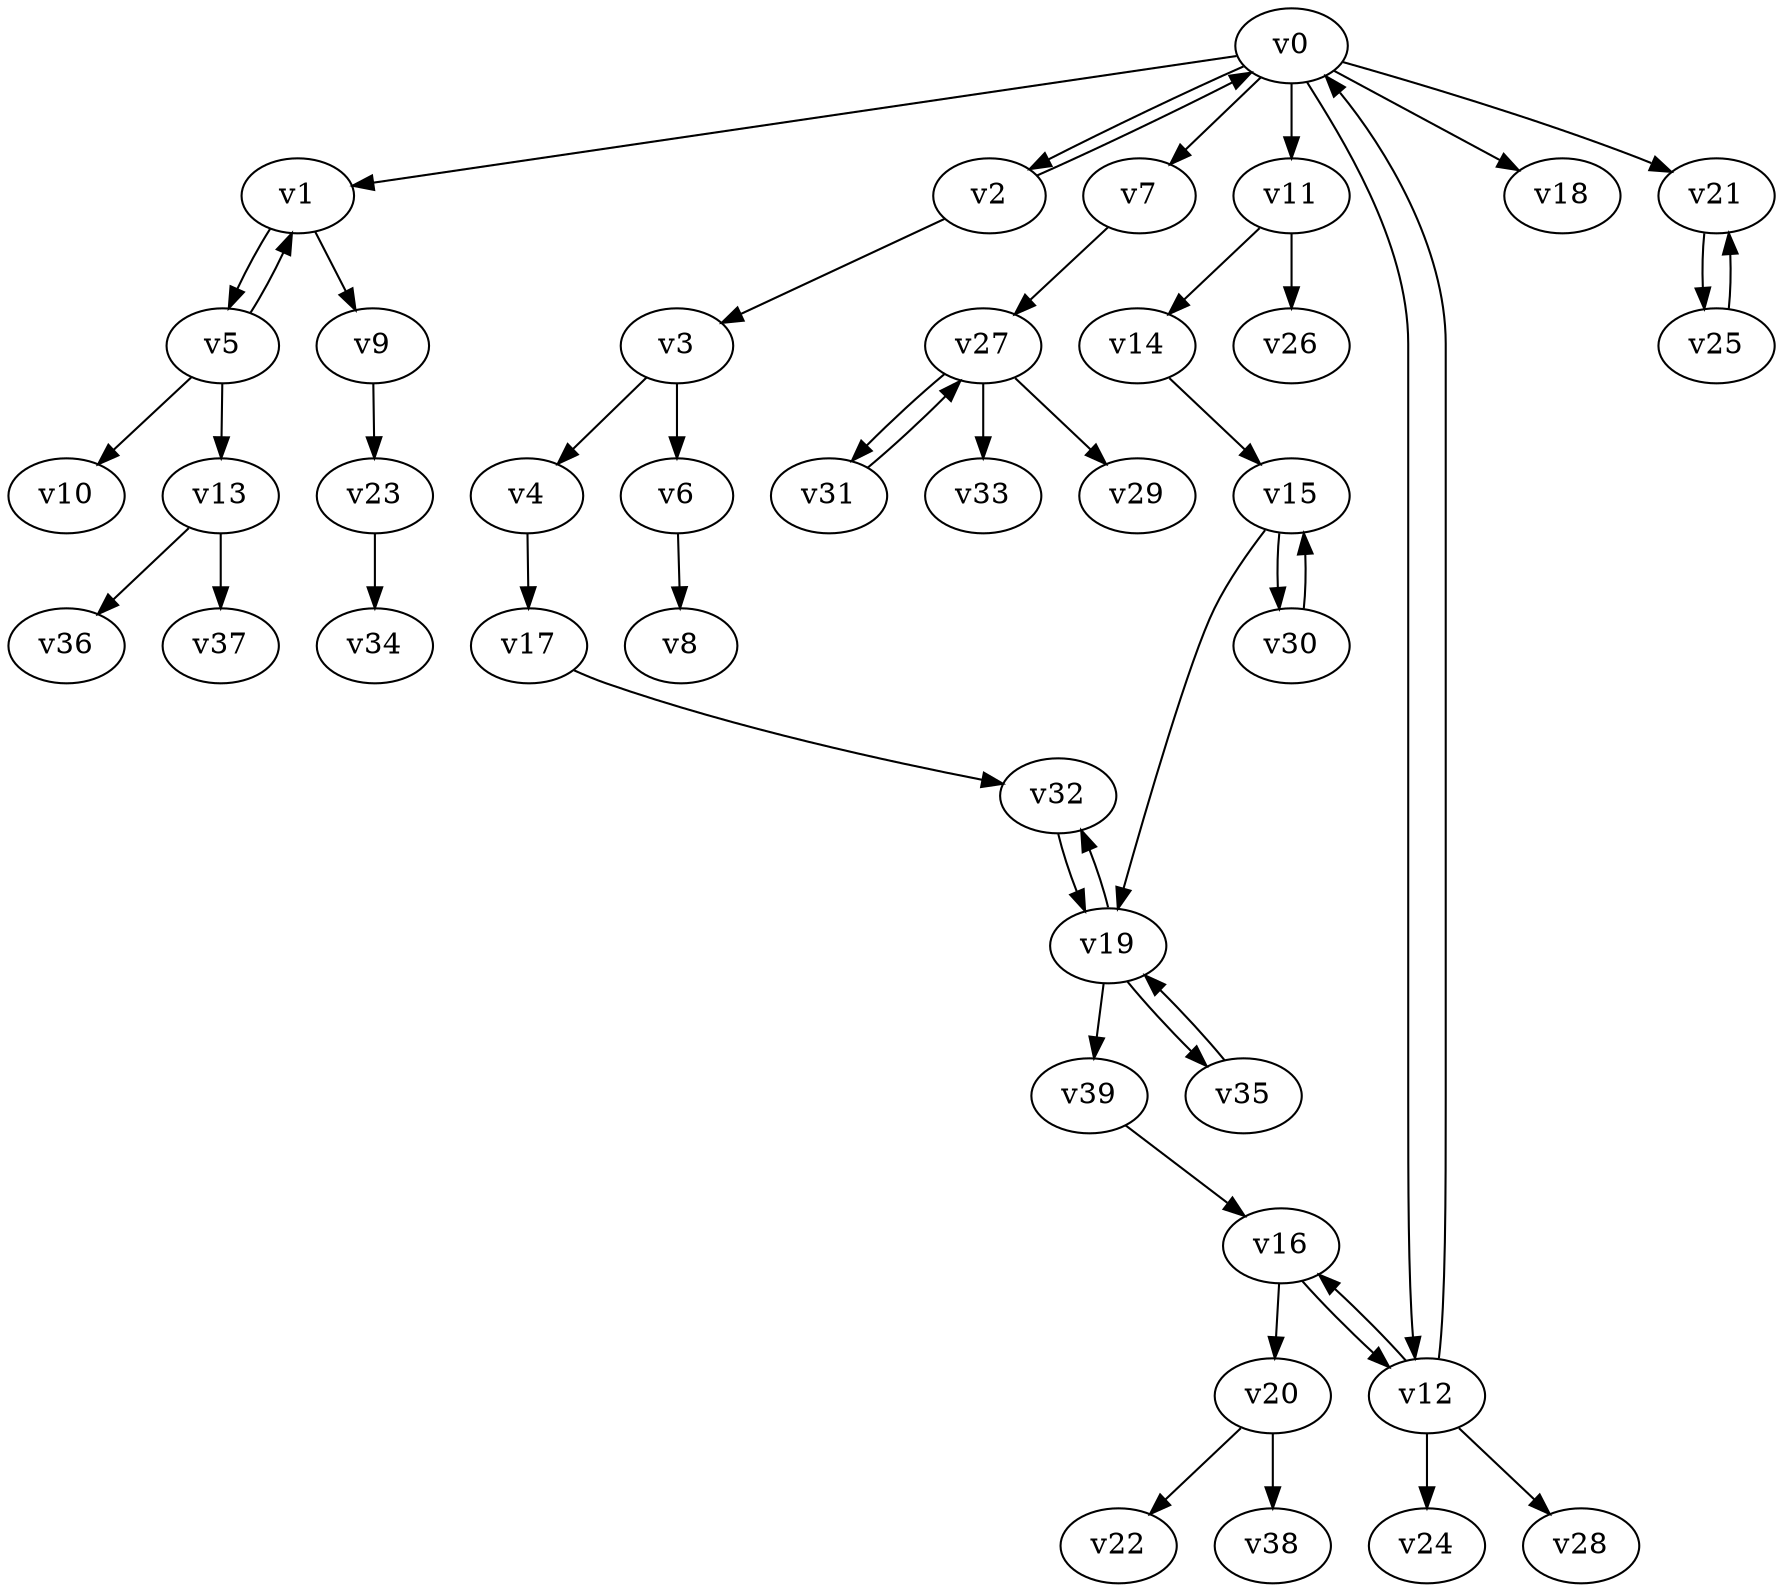 digraph test046 {
    v0 [name="v0", player=0, weight=5];
    v1 [name="v1", player=1, weight=11];
    v2 [name="v2", player=0, weight=10];
    v3 [name="v3", player=1, weight=7];
    v4 [name="v4", player=0, weight=4];
    v5 [name="v5", player=1, weight=7];
    v6 [name="v6", player=0, weight=16];
    v7 [name="v7", player=1, weight=9];
    v8 [name="v8", player=0, weight=2];
    v9 [name="v9", player=1, weight=10];
    v10 [name="v10", player=0, weight=3];
    v11 [name="v11", player=1, weight=10];
    v12 [name="v12", player=0, weight=7];
    v13 [name="v13", player=1, weight=0];
    v14 [name="v14", player=0, weight=5];
    v15 [name="v15", player=1, weight=10];
    v16 [name="v16", player=0, weight=0];
    v17 [name="v17", player=1, weight=8];
    v18 [name="v18", player=0, weight=10];
    v19 [name="v19", player=1, weight=9];
    v20 [name="v20", player=0, weight=12];
    v21 [name="v21", player=1, weight=1];
    v22 [name="v22", player=0, weight=7];
    v23 [name="v23", player=1, weight=9];
    v24 [name="v24", player=0, weight=2];
    v25 [name="v25", player=1, weight=9];
    v26 [name="v26", player=0, weight=13];
    v27 [name="v27", player=1, weight=5];
    v28 [name="v28", player=0, weight=3];
    v29 [name="v29", player=1, weight=4];
    v30 [name="v30", player=0, weight=12];
    v31 [name="v31", player=1, weight=6];
    v32 [name="v32", player=0, weight=0];
    v33 [name="v33", player=1, weight=11];
    v34 [name="v34", player=0, weight=4];
    v35 [name="v35", player=1, weight=1];
    v36 [name="v36", player=0, weight=13];
    v37 [name="v37", player=1, weight=10];
    v38 [name="v38", player=0, weight=-3];
    v39 [name="v39", player=1, weight=8];
    v0 -> v1;
    v0 -> v2;
    v2 -> v0;
    v2 -> v3;
    v3 -> v4;
    v1 -> v5;
    v5 -> v1;
    v3 -> v6;
    v0 -> v7;
    v6 -> v8;
    v1 -> v9;
    v5 -> v10;
    v0 -> v11;
    v0 -> v12;
    v12 -> v0;
    v5 -> v13;
    v11 -> v14;
    v14 -> v15;
    v12 -> v16;
    v16 -> v12;
    v4 -> v17;
    v0 -> v18;
    v15 -> v19;
    v16 -> v20;
    v0 -> v21;
    v20 -> v22;
    v9 -> v23;
    v12 -> v24;
    v21 -> v25;
    v25 -> v21;
    v11 -> v26;
    v7 -> v27;
    v12 -> v28;
    v27 -> v29;
    v15 -> v30;
    v30 -> v15;
    v27 -> v31;
    v31 -> v27;
    v19 -> v32;
    v32 -> v19;
    v27 -> v33;
    v23 -> v34;
    v19 -> v35;
    v35 -> v19;
    v13 -> v36;
    v13 -> v37;
    v20 -> v38;
    v19 -> v39;
    v17 -> v32;
    v39 -> v16;
}
